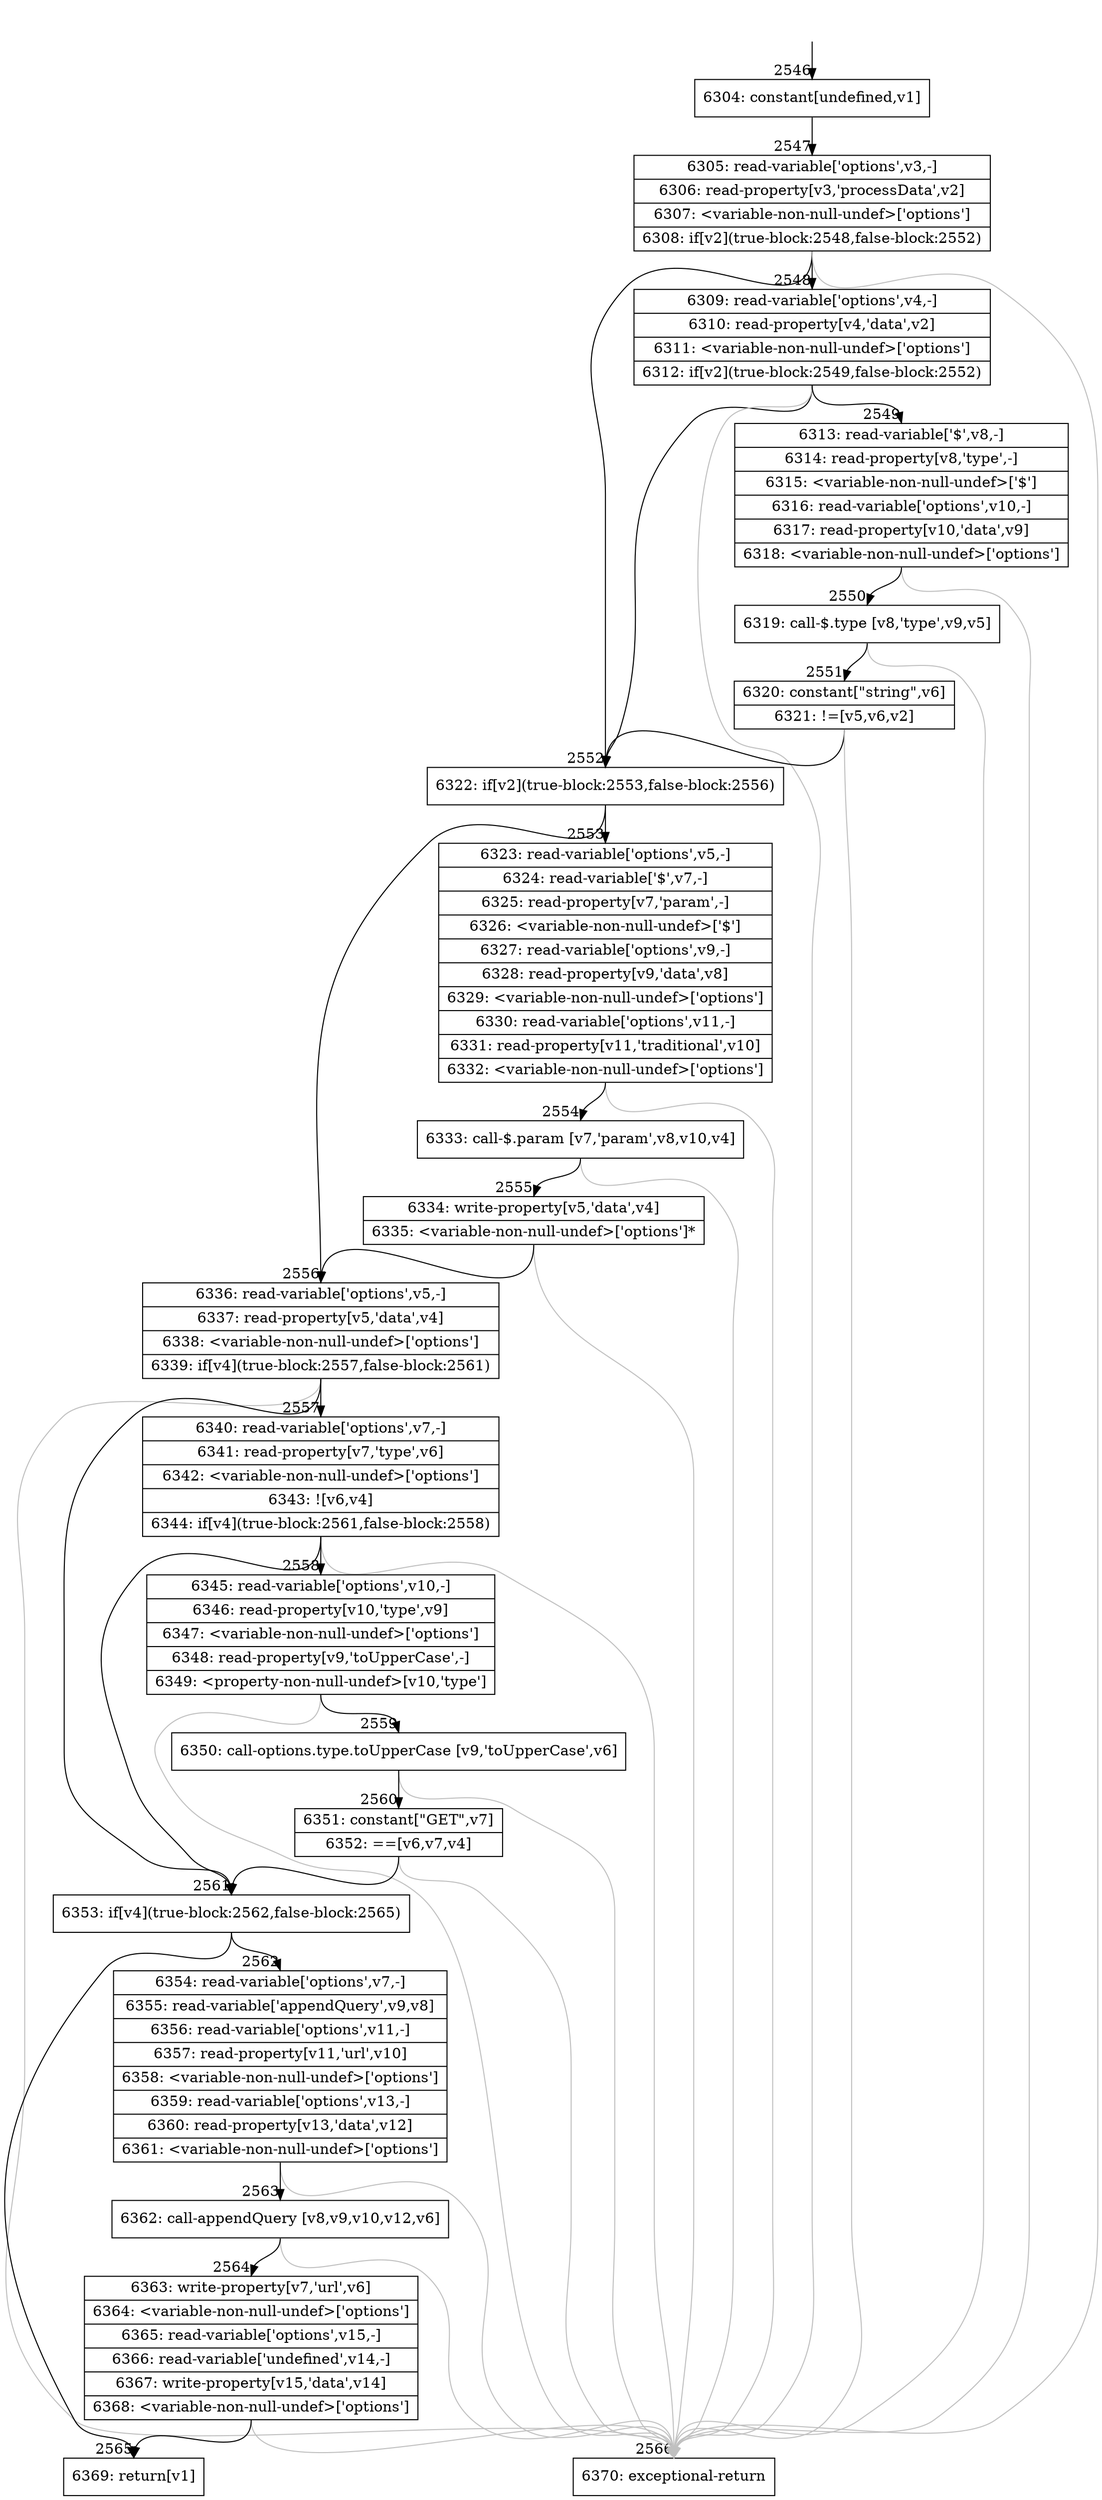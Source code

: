 digraph {
rankdir="TD"
BB_entry229[shape=none,label=""];
BB_entry229 -> BB2546 [tailport=s, headport=n, headlabel="    2546"]
BB2546 [shape=record label="{6304: constant[undefined,v1]}" ] 
BB2546 -> BB2547 [tailport=s, headport=n, headlabel="      2547"]
BB2547 [shape=record label="{6305: read-variable['options',v3,-]|6306: read-property[v3,'processData',v2]|6307: \<variable-non-null-undef\>['options']|6308: if[v2](true-block:2548,false-block:2552)}" ] 
BB2547 -> BB2552 [tailport=s, headport=n, headlabel="      2552"]
BB2547 -> BB2548 [tailport=s, headport=n, headlabel="      2548"]
BB2547 -> BB2566 [tailport=s, headport=n, color=gray, headlabel="      2566"]
BB2548 [shape=record label="{6309: read-variable['options',v4,-]|6310: read-property[v4,'data',v2]|6311: \<variable-non-null-undef\>['options']|6312: if[v2](true-block:2549,false-block:2552)}" ] 
BB2548 -> BB2552 [tailport=s, headport=n]
BB2548 -> BB2549 [tailport=s, headport=n, headlabel="      2549"]
BB2548 -> BB2566 [tailport=s, headport=n, color=gray]
BB2549 [shape=record label="{6313: read-variable['$',v8,-]|6314: read-property[v8,'type',-]|6315: \<variable-non-null-undef\>['$']|6316: read-variable['options',v10,-]|6317: read-property[v10,'data',v9]|6318: \<variable-non-null-undef\>['options']}" ] 
BB2549 -> BB2550 [tailport=s, headport=n, headlabel="      2550"]
BB2549 -> BB2566 [tailport=s, headport=n, color=gray]
BB2550 [shape=record label="{6319: call-$.type [v8,'type',v9,v5]}" ] 
BB2550 -> BB2551 [tailport=s, headport=n, headlabel="      2551"]
BB2550 -> BB2566 [tailport=s, headport=n, color=gray]
BB2551 [shape=record label="{6320: constant[\"string\",v6]|6321: !=[v5,v6,v2]}" ] 
BB2551 -> BB2552 [tailport=s, headport=n]
BB2551 -> BB2566 [tailport=s, headport=n, color=gray]
BB2552 [shape=record label="{6322: if[v2](true-block:2553,false-block:2556)}" ] 
BB2552 -> BB2553 [tailport=s, headport=n, headlabel="      2553"]
BB2552 -> BB2556 [tailport=s, headport=n, headlabel="      2556"]
BB2553 [shape=record label="{6323: read-variable['options',v5,-]|6324: read-variable['$',v7,-]|6325: read-property[v7,'param',-]|6326: \<variable-non-null-undef\>['$']|6327: read-variable['options',v9,-]|6328: read-property[v9,'data',v8]|6329: \<variable-non-null-undef\>['options']|6330: read-variable['options',v11,-]|6331: read-property[v11,'traditional',v10]|6332: \<variable-non-null-undef\>['options']}" ] 
BB2553 -> BB2554 [tailport=s, headport=n, headlabel="      2554"]
BB2553 -> BB2566 [tailport=s, headport=n, color=gray]
BB2554 [shape=record label="{6333: call-$.param [v7,'param',v8,v10,v4]}" ] 
BB2554 -> BB2555 [tailport=s, headport=n, headlabel="      2555"]
BB2554 -> BB2566 [tailport=s, headport=n, color=gray]
BB2555 [shape=record label="{6334: write-property[v5,'data',v4]|6335: \<variable-non-null-undef\>['options']*}" ] 
BB2555 -> BB2556 [tailport=s, headport=n]
BB2555 -> BB2566 [tailport=s, headport=n, color=gray]
BB2556 [shape=record label="{6336: read-variable['options',v5,-]|6337: read-property[v5,'data',v4]|6338: \<variable-non-null-undef\>['options']|6339: if[v4](true-block:2557,false-block:2561)}" ] 
BB2556 -> BB2561 [tailport=s, headport=n, headlabel="      2561"]
BB2556 -> BB2557 [tailport=s, headport=n, headlabel="      2557"]
BB2556 -> BB2566 [tailport=s, headport=n, color=gray]
BB2557 [shape=record label="{6340: read-variable['options',v7,-]|6341: read-property[v7,'type',v6]|6342: \<variable-non-null-undef\>['options']|6343: ![v6,v4]|6344: if[v4](true-block:2561,false-block:2558)}" ] 
BB2557 -> BB2561 [tailport=s, headport=n]
BB2557 -> BB2558 [tailport=s, headport=n, headlabel="      2558"]
BB2557 -> BB2566 [tailport=s, headport=n, color=gray]
BB2558 [shape=record label="{6345: read-variable['options',v10,-]|6346: read-property[v10,'type',v9]|6347: \<variable-non-null-undef\>['options']|6348: read-property[v9,'toUpperCase',-]|6349: \<property-non-null-undef\>[v10,'type']}" ] 
BB2558 -> BB2559 [tailport=s, headport=n, headlabel="      2559"]
BB2558 -> BB2566 [tailport=s, headport=n, color=gray]
BB2559 [shape=record label="{6350: call-options.type.toUpperCase [v9,'toUpperCase',v6]}" ] 
BB2559 -> BB2560 [tailport=s, headport=n, headlabel="      2560"]
BB2559 -> BB2566 [tailport=s, headport=n, color=gray]
BB2560 [shape=record label="{6351: constant[\"GET\",v7]|6352: ==[v6,v7,v4]}" ] 
BB2560 -> BB2561 [tailport=s, headport=n]
BB2560 -> BB2566 [tailport=s, headport=n, color=gray]
BB2561 [shape=record label="{6353: if[v4](true-block:2562,false-block:2565)}" ] 
BB2561 -> BB2562 [tailport=s, headport=n, headlabel="      2562"]
BB2561 -> BB2565 [tailport=s, headport=n, headlabel="      2565"]
BB2562 [shape=record label="{6354: read-variable['options',v7,-]|6355: read-variable['appendQuery',v9,v8]|6356: read-variable['options',v11,-]|6357: read-property[v11,'url',v10]|6358: \<variable-non-null-undef\>['options']|6359: read-variable['options',v13,-]|6360: read-property[v13,'data',v12]|6361: \<variable-non-null-undef\>['options']}" ] 
BB2562 -> BB2563 [tailport=s, headport=n, headlabel="      2563"]
BB2562 -> BB2566 [tailport=s, headport=n, color=gray]
BB2563 [shape=record label="{6362: call-appendQuery [v8,v9,v10,v12,v6]}" ] 
BB2563 -> BB2564 [tailport=s, headport=n, headlabel="      2564"]
BB2563 -> BB2566 [tailport=s, headport=n, color=gray]
BB2564 [shape=record label="{6363: write-property[v7,'url',v6]|6364: \<variable-non-null-undef\>['options']|6365: read-variable['options',v15,-]|6366: read-variable['undefined',v14,-]|6367: write-property[v15,'data',v14]|6368: \<variable-non-null-undef\>['options']}" ] 
BB2564 -> BB2565 [tailport=s, headport=n]
BB2564 -> BB2566 [tailport=s, headport=n, color=gray]
BB2565 [shape=record label="{6369: return[v1]}" ] 
BB2566 [shape=record label="{6370: exceptional-return}" ] 
//#$~ 1337
}
